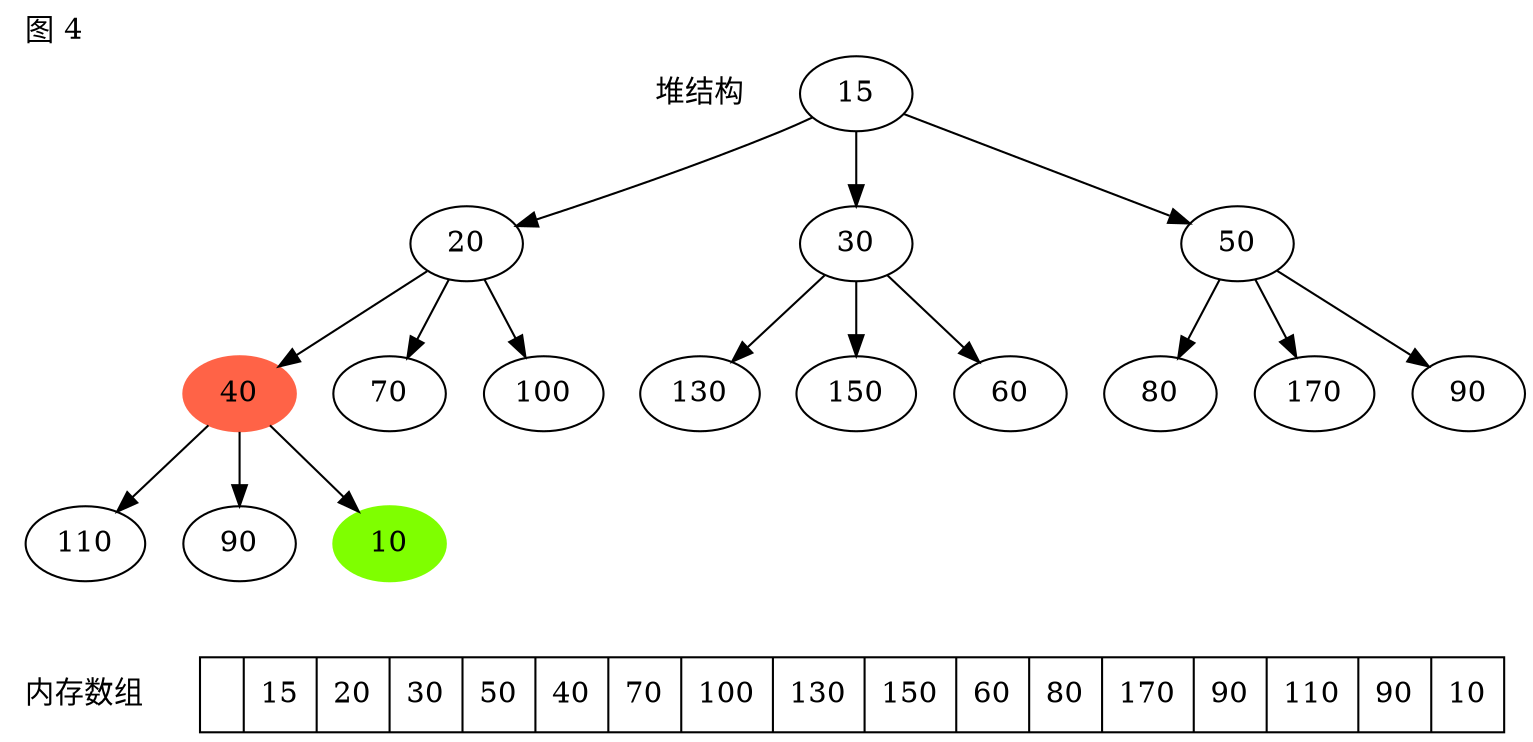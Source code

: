 digraph g{
label="图 4";
labeljust=l;
labelloc=t;

{
l1[label="堆结构",shape="plaintext"];
n0[label=15];
n1[label=20];
n2[label=30];
n3[label=50];
n4[label=40,style = filled,color="tomato"];
n5[label=70];
n6[label=100];
n7[label=130];
n8[label=150];
n9[label=60];
n10[label=80];
n11[label=170];
n12[label=90];
n13[label=110];
n14[label=90];
n15[label=10,style = filled,color="chartreuse"];
n0->{n1,n2,n3};
n1->{n4,n5,n6};
n2->{n7,n8,n9};
n3->{n10,n11,n12};
n4->{n13, n14, n15};
//n0->n9[style="dotted",constraint=false];
}

{
rank="sink";
l2[label="内存数组",shape="plaintext"];
arr[label="| 15 | 20 | 30 | 50 | 40 | 70 | 100 | 130 | 150 | 60 | 80 | 170 | 90 | 110 | 90 | 10", shape="record"];
}

}

